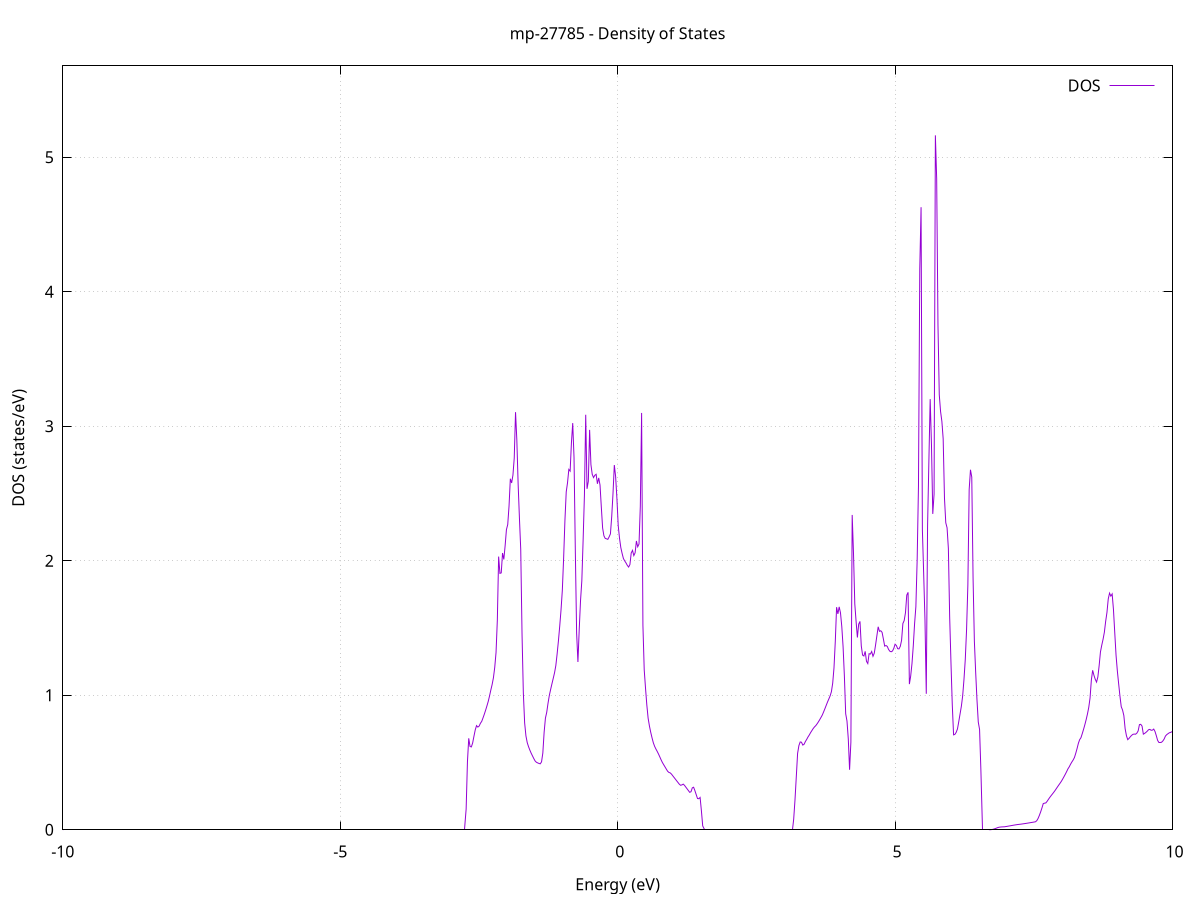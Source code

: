 set title 'mp-27785 - Density of States'
set xlabel 'Energy (eV)'
set ylabel 'DOS (states/eV)'
set grid
set xrange [-10:10]
set yrange [0:5.680]
set xzeroaxis lt -1
set terminal png size 800,600
set output 'mp-27785_dos_gnuplot.png'
plot '-' using 1:2 with lines title 'DOS'
-32.013400 0.000000
-31.990000 0.000000
-31.966600 0.000000
-31.943100 0.000000
-31.919700 0.000000
-31.896300 0.000000
-31.872900 0.000000
-31.849400 0.000000
-31.826000 0.000000
-31.802600 0.000000
-31.779100 0.000000
-31.755700 0.000000
-31.732300 0.000000
-31.708900 0.000000
-31.685400 0.000000
-31.662000 0.000000
-31.638600 0.000000
-31.615200 0.000000
-31.591700 0.000000
-31.568300 0.000000
-31.544900 0.000000
-31.521500 0.000000
-31.498000 0.000000
-31.474600 0.000000
-31.451200 0.000000
-31.427800 0.000000
-31.404300 0.000000
-31.380900 0.000000
-31.357500 0.000000
-31.334000 0.000000
-31.310600 0.000000
-31.287200 0.000000
-31.263800 0.000000
-31.240300 0.000000
-31.216900 0.000000
-31.193500 0.000000
-31.170100 0.000000
-31.146600 0.000000
-31.123200 0.000000
-31.099800 0.000000
-31.076400 0.000000
-31.052900 0.000000
-31.029500 0.000000
-31.006100 0.000000
-30.982700 0.000000
-30.959200 0.000000
-30.935800 0.000000
-30.912400 0.000000
-30.888900 0.000000
-30.865500 0.000000
-30.842100 0.000000
-30.818700 0.000000
-30.795200 0.000000
-30.771800 0.000000
-30.748400 0.000000
-30.725000 0.000000
-30.701500 0.000000
-30.678100 0.000000
-30.654700 0.000000
-30.631300 0.000000
-30.607800 0.000000
-30.584400 0.000000
-30.561000 0.000000
-30.537600 0.000000
-30.514100 0.000000
-30.490700 0.000000
-30.467300 0.000000
-30.443800 0.000000
-30.420400 0.000000
-30.397000 0.000000
-30.373600 0.000000
-30.350100 0.000000
-30.326700 0.000000
-30.303300 0.000000
-30.279900 0.000000
-30.256400 0.000000
-30.233000 0.000000
-30.209600 0.000000
-30.186200 0.000000
-30.162700 0.000000
-30.139300 0.000000
-30.115900 0.000000
-30.092500 0.000000
-30.069000 0.000000
-30.045600 0.000000
-30.022200 0.000000
-29.998700 0.000000
-29.975300 0.000000
-29.951900 0.000000
-29.928500 0.000000
-29.905000 0.000000
-29.881600 19.773700
-29.858200 14.220800
-29.834800 13.790600
-29.811300 32.912100
-29.787900 16.482800
-29.764500 0.000000
-29.741100 0.000000
-29.717600 0.000000
-29.694200 0.000000
-29.670800 18.026500
-29.647400 0.000000
-29.623900 0.000000
-29.600500 0.000000
-29.577100 0.000000
-29.553600 0.000000
-29.530200 0.000000
-29.506800 0.000000
-29.483400 0.000000
-29.459900 0.000000
-29.436500 0.000000
-29.413100 0.000000
-29.389700 0.000000
-29.366200 0.000000
-29.342800 0.000000
-29.319400 0.000000
-29.296000 0.000000
-29.272500 0.000000
-29.249100 0.000000
-29.225700 0.000000
-29.202300 0.000000
-29.178800 0.000000
-29.155400 0.000000
-29.132000 0.000000
-29.108500 0.000000
-29.085100 0.000000
-29.061700 0.000000
-29.038300 0.000000
-29.014800 0.000000
-28.991400 0.000000
-28.968000 0.000000
-28.944600 0.000000
-28.921100 0.000000
-28.897700 0.000000
-28.874300 0.000000
-28.850900 0.000000
-28.827400 0.000000
-28.804000 0.000000
-28.780600 0.000000
-28.757200 0.000000
-28.733700 0.000000
-28.710300 0.000000
-28.686900 0.000000
-28.663400 0.000000
-28.640000 0.000000
-28.616600 0.000000
-28.593200 0.000000
-28.569700 0.000000
-28.546300 0.000000
-28.522900 0.000000
-28.499500 0.000000
-28.476000 0.000000
-28.452600 0.000000
-28.429200 0.000000
-28.405800 0.000000
-28.382300 0.000000
-28.358900 0.000000
-28.335500 0.000000
-28.312100 0.000000
-28.288600 0.000000
-28.265200 0.000000
-28.241800 0.000000
-28.218300 0.000000
-28.194900 0.000000
-28.171500 0.000000
-28.148100 0.000000
-28.124600 0.000000
-28.101200 0.000000
-28.077800 0.000000
-28.054400 0.000000
-28.030900 0.000000
-28.007500 0.000000
-27.984100 0.000000
-27.960700 0.000000
-27.937200 0.000000
-27.913800 0.000000
-27.890400 0.000000
-27.867000 0.000000
-27.843500 0.000000
-27.820100 0.000000
-27.796700 0.000000
-27.773200 0.000000
-27.749800 0.000000
-27.726400 0.000000
-27.703000 0.000000
-27.679500 0.000000
-27.656100 0.000000
-27.632700 0.000000
-27.609300 0.000000
-27.585800 0.000000
-27.562400 0.000000
-27.539000 0.000000
-27.515600 0.000000
-27.492100 0.000000
-27.468700 0.000000
-27.445300 0.000000
-27.421900 0.000000
-27.398400 0.000000
-27.375000 0.000000
-27.351600 0.000000
-27.328100 0.000000
-27.304700 0.000000
-27.281300 0.000000
-27.257900 0.000000
-27.234400 0.000000
-27.211000 0.000000
-27.187600 0.000000
-27.164200 0.000000
-27.140700 0.000000
-27.117300 0.000000
-27.093900 0.000000
-27.070500 0.000000
-27.047000 0.000000
-27.023600 0.000000
-27.000200 0.000000
-26.976800 0.000000
-26.953300 0.000000
-26.929900 0.000000
-26.906500 0.000000
-26.883000 0.000000
-26.859600 0.000000
-26.836200 0.000000
-26.812800 0.000000
-26.789300 0.000000
-26.765900 0.000000
-26.742500 0.000000
-26.719100 0.000000
-26.695600 0.000000
-26.672200 0.000000
-26.648800 0.000000
-26.625400 0.000000
-26.601900 0.000000
-26.578500 0.000000
-26.555100 0.000000
-26.531700 0.000000
-26.508200 0.000000
-26.484800 0.000000
-26.461400 0.000000
-26.437900 0.000000
-26.414500 0.000000
-26.391100 0.000000
-26.367700 0.000000
-26.344200 0.000000
-26.320800 0.000000
-26.297400 0.000000
-26.274000 0.000000
-26.250500 0.000000
-26.227100 0.000000
-26.203700 0.000000
-26.180300 0.000000
-26.156800 0.000000
-26.133400 0.000000
-26.110000 0.000000
-26.086600 0.000000
-26.063100 0.000000
-26.039700 0.000000
-26.016300 0.000000
-25.992800 0.000000
-25.969400 0.000000
-25.946000 0.000000
-25.922600 0.000000
-25.899100 0.000000
-25.875700 0.000000
-25.852300 0.000000
-25.828900 0.000000
-25.805400 0.000000
-25.782000 0.000000
-25.758600 0.000000
-25.735200 0.000000
-25.711700 0.000000
-25.688300 0.000000
-25.664900 0.000000
-25.641500 0.000000
-25.618000 0.000000
-25.594600 0.000000
-25.571200 0.000000
-25.547700 0.000000
-25.524300 0.000000
-25.500900 0.000000
-25.477500 0.000000
-25.454000 0.000000
-25.430600 0.000000
-25.407200 0.000000
-25.383800 0.000000
-25.360300 0.000000
-25.336900 0.000000
-25.313500 0.000000
-25.290100 0.000000
-25.266600 0.000000
-25.243200 0.000000
-25.219800 0.000000
-25.196400 0.000000
-25.172900 0.000000
-25.149500 0.000000
-25.126100 0.000000
-25.102600 0.000000
-25.079200 0.000000
-25.055800 0.000000
-25.032400 0.000000
-25.008900 0.000000
-24.985500 0.000000
-24.962100 0.000000
-24.938700 0.000000
-24.915200 0.000000
-24.891800 0.000000
-24.868400 0.000000
-24.845000 0.000000
-24.821500 0.000000
-24.798100 0.000000
-24.774700 0.000000
-24.751300 0.000000
-24.727800 0.000000
-24.704400 0.000000
-24.681000 0.000000
-24.657500 0.000000
-24.634100 0.000000
-24.610700 0.000000
-24.587300 0.000000
-24.563800 0.000000
-24.540400 0.000000
-24.517000 0.000000
-24.493600 0.000000
-24.470100 0.000000
-24.446700 0.000000
-24.423300 0.000000
-24.399900 0.000000
-24.376400 0.000000
-24.353000 0.000000
-24.329600 0.000000
-24.306200 0.000000
-24.282700 0.000000
-24.259300 0.000000
-24.235900 0.000000
-24.212400 0.000000
-24.189000 0.000000
-24.165600 0.000000
-24.142200 0.000000
-24.118700 0.000000
-24.095300 0.000000
-24.071900 0.000000
-24.048500 0.000000
-24.025000 0.000000
-24.001600 0.000000
-23.978200 0.000000
-23.954800 0.000000
-23.931300 0.000000
-23.907900 0.000000
-23.884500 0.000000
-23.861100 0.000000
-23.837600 0.000000
-23.814200 0.000000
-23.790800 0.000000
-23.767300 0.000000
-23.743900 0.000000
-23.720500 0.000000
-23.697100 0.000000
-23.673600 0.000000
-23.650200 0.000000
-23.626800 0.000000
-23.603400 0.000000
-23.579900 0.000000
-23.556500 0.000000
-23.533100 0.000000
-23.509700 0.000000
-23.486200 0.000000
-23.462800 0.000000
-23.439400 0.000000
-23.416000 0.000000
-23.392500 0.000000
-23.369100 0.000000
-23.345700 0.000000
-23.322200 0.000000
-23.298800 0.000000
-23.275400 0.000000
-23.252000 0.000000
-23.228500 0.000000
-23.205100 0.000000
-23.181700 0.000000
-23.158300 0.000000
-23.134800 0.000000
-23.111400 0.000000
-23.088000 0.000000
-23.064600 0.000000
-23.041100 0.000000
-23.017700 0.000000
-22.994300 0.000000
-22.970900 0.000000
-22.947400 0.000000
-22.924000 0.000000
-22.900600 0.000000
-22.877100 0.000000
-22.853700 0.000000
-22.830300 0.000000
-22.806900 0.000000
-22.783400 0.000000
-22.760000 0.000000
-22.736600 0.000000
-22.713200 0.000000
-22.689700 0.000000
-22.666300 0.000000
-22.642900 0.000000
-22.619500 0.000000
-22.596000 0.000000
-22.572600 0.000000
-22.549200 0.000000
-22.525800 0.000000
-22.502300 0.000000
-22.478900 0.000000
-22.455500 0.000000
-22.432000 0.000000
-22.408600 0.000000
-22.385200 0.000000
-22.361800 0.000000
-22.338300 0.000000
-22.314900 0.000000
-22.291500 0.000000
-22.268100 0.000000
-22.244600 0.000000
-22.221200 0.000000
-22.197800 0.000000
-22.174400 0.000000
-22.150900 0.000000
-22.127500 0.000000
-22.104100 0.000000
-22.080700 0.000000
-22.057200 0.000000
-22.033800 0.000000
-22.010400 0.000000
-21.986900 0.000000
-21.963500 0.000000
-21.940100 0.000000
-21.916700 0.000000
-21.893200 0.000000
-21.869800 0.000000
-21.846400 0.000000
-21.823000 0.000000
-21.799500 0.000000
-21.776100 0.000000
-21.752700 0.000000
-21.729300 0.000000
-21.705800 0.000000
-21.682400 0.000000
-21.659000 0.000000
-21.635600 0.000000
-21.612100 0.000000
-21.588700 0.000000
-21.565300 0.000000
-21.541800 0.000000
-21.518400 0.000000
-21.495000 0.000000
-21.471600 0.000000
-21.448100 0.000000
-21.424700 0.000000
-21.401300 0.000000
-21.377900 0.000000
-21.354400 0.000000
-21.331000 0.000000
-21.307600 0.000000
-21.284200 0.000000
-21.260700 0.000000
-21.237300 0.000000
-21.213900 0.000000
-21.190500 0.000000
-21.167000 0.000000
-21.143600 0.000000
-21.120200 0.000000
-21.096700 0.000000
-21.073300 0.000000
-21.049900 0.000000
-21.026500 0.000000
-21.003000 0.000000
-20.979600 0.000000
-20.956200 0.000000
-20.932800 0.000000
-20.909300 0.000000
-20.885900 0.000000
-20.862500 0.000000
-20.839100 0.000000
-20.815600 0.000000
-20.792200 0.000000
-20.768800 0.000000
-20.745400 0.000000
-20.721900 0.000000
-20.698500 0.000000
-20.675100 0.000000
-20.651600 0.000000
-20.628200 0.000000
-20.604800 0.000000
-20.581400 0.000000
-20.557900 0.000000
-20.534500 0.000000
-20.511100 0.000000
-20.487700 0.000000
-20.464200 0.000000
-20.440800 0.000000
-20.417400 0.000000
-20.394000 0.000000
-20.370500 0.000000
-20.347100 0.000000
-20.323700 0.000000
-20.300300 0.000000
-20.276800 0.000000
-20.253400 0.000000
-20.230000 0.000000
-20.206500 0.000000
-20.183100 0.000000
-20.159700 0.000000
-20.136300 0.000000
-20.112800 0.000000
-20.089400 0.000000
-20.066000 0.000000
-20.042600 0.000000
-20.019100 0.000000
-19.995700 0.000000
-19.972300 0.000000
-19.948900 0.000000
-19.925400 0.000000
-19.902000 0.000000
-19.878600 0.000000
-19.855200 0.000000
-19.831700 0.000000
-19.808300 0.000000
-19.784900 0.000000
-19.761400 0.000000
-19.738000 0.000000
-19.714600 0.000000
-19.691200 0.000000
-19.667700 0.000000
-19.644300 0.000000
-19.620900 0.000000
-19.597500 0.000000
-19.574000 0.000000
-19.550600 0.000000
-19.527200 0.000000
-19.503800 0.000000
-19.480300 0.000000
-19.456900 0.000000
-19.433500 0.000000
-19.410100 0.000000
-19.386600 0.000000
-19.363200 0.000000
-19.339800 0.000000
-19.316300 0.000000
-19.292900 0.000000
-19.269500 0.000000
-19.246100 0.000000
-19.222600 0.000000
-19.199200 0.000000
-19.175800 0.000000
-19.152400 0.000000
-19.128900 0.000000
-19.105500 0.000000
-19.082100 0.000000
-19.058700 0.000000
-19.035200 0.000000
-19.011800 0.000000
-18.988400 0.000000
-18.965000 0.000000
-18.941500 0.000000
-18.918100 0.000000
-18.894700 0.000000
-18.871200 0.000000
-18.847800 0.000000
-18.824400 0.000000
-18.801000 0.000000
-18.777500 0.000000
-18.754100 0.000000
-18.730700 0.000000
-18.707300 0.000000
-18.683800 0.000000
-18.660400 0.000000
-18.637000 0.000000
-18.613600 0.000000
-18.590100 0.000000
-18.566700 0.000000
-18.543300 0.000000
-18.519900 0.000000
-18.496400 0.000000
-18.473000 0.000000
-18.449600 0.000000
-18.426100 0.000000
-18.402700 0.000000
-18.379300 0.000000
-18.355900 0.000000
-18.332400 0.000000
-18.309000 0.000000
-18.285600 0.000000
-18.262200 0.000000
-18.238700 0.000000
-18.215300 0.000000
-18.191900 0.000000
-18.168500 0.000000
-18.145000 0.000000
-18.121600 0.000000
-18.098200 0.000000
-18.074800 0.000000
-18.051300 0.000000
-18.027900 0.000000
-18.004500 0.000000
-17.981000 0.000000
-17.957600 0.000000
-17.934200 0.000000
-17.910800 0.000000
-17.887300 0.000000
-17.863900 0.000000
-17.840500 0.000000
-17.817100 0.000000
-17.793600 0.000000
-17.770200 0.000000
-17.746800 0.000000
-17.723400 0.000000
-17.699900 0.000000
-17.676500 0.000000
-17.653100 0.000000
-17.629700 0.000000
-17.606200 0.000000
-17.582800 0.000000
-17.559400 0.000000
-17.535900 0.000000
-17.512500 0.000000
-17.489100 0.000000
-17.465700 0.000000
-17.442200 0.000000
-17.418800 0.000000
-17.395400 0.000000
-17.372000 0.000000
-17.348500 0.000000
-17.325100 0.000000
-17.301700 0.000000
-17.278300 0.000000
-17.254800 0.000000
-17.231400 0.000000
-17.208000 0.000000
-17.184600 0.000000
-17.161100 0.000000
-17.137700 0.000000
-17.114300 0.000000
-17.090800 0.000000
-17.067400 0.000000
-17.044000 0.000000
-17.020600 0.000000
-16.997100 0.000000
-16.973700 0.000000
-16.950300 0.000000
-16.926900 0.000000
-16.903400 0.000000
-16.880000 0.000000
-16.856600 0.000000
-16.833200 0.000000
-16.809700 0.000000
-16.786300 0.000000
-16.762900 0.000000
-16.739500 0.000000
-16.716000 0.000000
-16.692600 0.000000
-16.669200 0.000000
-16.645700 0.000000
-16.622300 0.000000
-16.598900 0.000000
-16.575500 0.000000
-16.552000 0.000000
-16.528600 0.000000
-16.505200 0.000000
-16.481800 0.000000
-16.458300 0.000000
-16.434900 0.000000
-16.411500 0.000000
-16.388100 0.000000
-16.364600 0.000000
-16.341200 0.000000
-16.317800 0.000000
-16.294400 0.000000
-16.270900 0.000000
-16.247500 0.000000
-16.224100 0.000000
-16.200600 0.000000
-16.177200 0.000000
-16.153800 0.000000
-16.130400 0.000000
-16.106900 0.000000
-16.083500 0.000000
-16.060100 0.000000
-16.036700 0.000000
-16.013200 0.000000
-15.989800 0.000000
-15.966400 0.000000
-15.943000 0.000000
-15.919500 0.000000
-15.896100 0.000000
-15.872700 0.000000
-15.849300 0.000000
-15.825800 0.000000
-15.802400 0.000000
-15.779000 0.000000
-15.755500 0.000000
-15.732100 0.000000
-15.708700 0.000000
-15.685300 0.000000
-15.661800 0.000000
-15.638400 0.000000
-15.615000 0.000000
-15.591600 0.000000
-15.568100 0.000000
-15.544700 0.000000
-15.521300 0.000000
-15.497900 0.000000
-15.474400 0.000000
-15.451000 0.000000
-15.427600 0.000000
-15.404200 0.000000
-15.380700 0.000000
-15.357300 0.000000
-15.333900 0.000000
-15.310400 0.000000
-15.287000 0.000000
-15.263600 0.000000
-15.240200 0.000000
-15.216700 0.000000
-15.193300 0.000000
-15.169900 0.000000
-15.146500 0.000000
-15.123000 0.000000
-15.099600 0.000000
-15.076200 0.000000
-15.052800 0.000000
-15.029300 0.000000
-15.005900 0.000000
-14.982500 0.000000
-14.959100 0.000000
-14.935600 0.000000
-14.912200 0.000000
-14.888800 0.000000
-14.865300 0.000000
-14.841900 0.000000
-14.818500 0.000000
-14.795100 0.000000
-14.771600 0.000000
-14.748200 0.000000
-14.724800 0.000000
-14.701400 0.000000
-14.677900 0.000000
-14.654500 0.000000
-14.631100 0.000000
-14.607700 0.000000
-14.584200 0.000000
-14.560800 0.000000
-14.537400 0.000000
-14.514000 0.000000
-14.490500 0.000000
-14.467100 0.000000
-14.443700 0.000000
-14.420200 0.000000
-14.396800 0.000000
-14.373400 0.000000
-14.350000 0.000000
-14.326500 0.000000
-14.303100 0.000000
-14.279700 0.000000
-14.256300 0.000000
-14.232800 0.000000
-14.209400 0.000000
-14.186000 0.000000
-14.162600 0.000000
-14.139100 0.000000
-14.115700 0.000000
-14.092300 0.000000
-14.068900 0.000000
-14.045400 0.000000
-14.022000 0.000000
-13.998600 0.000000
-13.975100 0.000000
-13.951700 0.000000
-13.928300 0.000000
-13.904900 0.000000
-13.881400 0.000000
-13.858000 0.000000
-13.834600 0.000000
-13.811200 0.000000
-13.787700 0.000000
-13.764300 0.000000
-13.740900 0.000000
-13.717500 0.000000
-13.694000 0.000000
-13.670600 0.000000
-13.647200 0.000000
-13.623800 0.000000
-13.600300 0.000000
-13.576900 0.000000
-13.553500 0.000000
-13.530000 0.000000
-13.506600 0.000000
-13.483200 0.000000
-13.459800 0.000000
-13.436300 0.000000
-13.412900 0.000000
-13.389500 0.000000
-13.366100 0.000000
-13.342600 0.000000
-13.319200 0.000000
-13.295800 0.000000
-13.272400 0.000000
-13.248900 0.000000
-13.225500 0.000000
-13.202100 0.000000
-13.178700 0.000000
-13.155200 0.000000
-13.131800 0.000000
-13.108400 0.000000
-13.084900 0.000000
-13.061500 0.044300
-13.038100 0.208800
-13.014700 0.318800
-12.991200 0.492100
-12.967800 0.481200
-12.944400 0.502600
-12.921000 0.505900
-12.897500 0.515900
-12.874100 0.525900
-12.850700 0.531800
-12.827300 0.538200
-12.803800 0.552900
-12.780400 0.564100
-12.757000 0.574700
-12.733600 0.582600
-12.710100 0.594700
-12.686700 0.609300
-12.663300 0.624700
-12.639800 0.819300
-12.616400 1.018700
-12.593000 1.203500
-12.569600 1.545800
-12.546100 1.595800
-12.522700 1.626500
-12.499300 1.702800
-12.475900 1.755300
-12.452400 1.825100
-12.429000 1.893400
-12.405600 1.964500
-12.382200 2.056600
-12.358700 2.172500
-12.335300 2.304800
-12.311900 2.450500
-12.288500 2.605500
-12.265000 2.779600
-12.241600 3.094700
-12.218200 3.531900
-12.194700 4.127500
-12.171300 5.248300
-12.147900 5.083200
-12.124500 4.849400
-12.101000 5.403900
-12.077600 6.702500
-12.054200 5.215600
-12.030800 4.638000
-12.007300 0.000000
-11.983900 0.000000
-11.960500 0.000000
-11.937100 0.000000
-11.913600 0.000000
-11.890200 0.000000
-11.866800 0.000000
-11.843400 0.000000
-11.819900 0.000000
-11.796500 0.000000
-11.773100 0.000000
-11.749600 0.000000
-11.726200 0.000000
-11.702800 0.000000
-11.679400 0.000000
-11.655900 0.000000
-11.632500 0.000000
-11.609100 0.000000
-11.585700 0.000000
-11.562200 0.000000
-11.538800 0.000000
-11.515400 0.000000
-11.492000 0.000000
-11.468500 0.000000
-11.445100 0.000000
-11.421700 0.000000
-11.398300 0.000000
-11.374800 0.000000
-11.351400 0.000000
-11.328000 0.000000
-11.304500 0.000000
-11.281100 0.000000
-11.257700 0.000000
-11.234300 0.000000
-11.210800 0.000000
-11.187400 0.000000
-11.164000 0.000000
-11.140600 0.000000
-11.117100 0.000000
-11.093700 0.000000
-11.070300 0.000000
-11.046900 0.000000
-11.023400 0.000000
-11.000000 0.000000
-10.976600 0.000000
-10.953200 0.000000
-10.929700 0.000000
-10.906300 0.000000
-10.882900 0.000000
-10.859400 0.000000
-10.836000 0.000000
-10.812600 0.000000
-10.789200 0.000000
-10.765700 0.000000
-10.742300 0.000000
-10.718900 0.000000
-10.695500 0.000000
-10.672000 0.000000
-10.648600 0.000000
-10.625200 0.000000
-10.601800 0.000000
-10.578300 0.000000
-10.554900 0.000000
-10.531500 0.000000
-10.508100 0.000000
-10.484600 0.000000
-10.461200 0.000000
-10.437800 0.000000
-10.414300 0.000000
-10.390900 0.000000
-10.367500 0.000000
-10.344100 0.000000
-10.320600 0.000000
-10.297200 0.000000
-10.273800 0.000000
-10.250400 0.000000
-10.226900 0.000000
-10.203500 0.000000
-10.180100 0.000000
-10.156700 0.000000
-10.133200 0.000000
-10.109800 0.000000
-10.086400 0.000000
-10.063000 0.000000
-10.039500 0.000000
-10.016100 0.000000
-9.992700 0.000000
-9.969200 0.000000
-9.945800 0.000000
-9.922400 0.000000
-9.899000 0.000000
-9.875500 0.000000
-9.852100 0.000000
-9.828700 0.000000
-9.805300 0.000000
-9.781800 0.000000
-9.758400 0.000000
-9.735000 0.000000
-9.711600 0.000000
-9.688100 0.000000
-9.664700 0.000000
-9.641300 0.000000
-9.617900 0.000000
-9.594400 0.000000
-9.571000 0.000000
-9.547600 0.000000
-9.524100 0.000000
-9.500700 0.000000
-9.477300 0.000000
-9.453900 0.000000
-9.430400 0.000000
-9.407000 0.000000
-9.383600 0.000000
-9.360200 0.000000
-9.336700 0.000000
-9.313300 0.000000
-9.289900 0.000000
-9.266500 0.000000
-9.243000 0.000000
-9.219600 0.000000
-9.196200 0.000000
-9.172800 0.000000
-9.149300 0.000000
-9.125900 0.000000
-9.102500 0.000000
-9.079000 0.000000
-9.055600 0.000000
-9.032200 0.000000
-9.008800 0.000000
-8.985300 0.000000
-8.961900 0.000000
-8.938500 0.000000
-8.915100 0.000000
-8.891600 0.000000
-8.868200 0.000000
-8.844800 0.000000
-8.821400 0.000000
-8.797900 0.000000
-8.774500 0.000000
-8.751100 0.000000
-8.727700 0.000000
-8.704200 0.000000
-8.680800 0.000000
-8.657400 0.000000
-8.633900 0.000000
-8.610500 0.000000
-8.587100 0.000000
-8.563700 0.000000
-8.540200 0.000000
-8.516800 0.000000
-8.493400 0.000000
-8.470000 0.000000
-8.446500 0.000000
-8.423100 0.000000
-8.399700 0.000000
-8.376300 0.000000
-8.352800 0.000000
-8.329400 0.000000
-8.306000 0.000000
-8.282600 0.000000
-8.259100 0.000000
-8.235700 0.000000
-8.212300 0.000000
-8.188800 0.000000
-8.165400 0.000000
-8.142000 0.000000
-8.118600 0.000000
-8.095100 0.000000
-8.071700 0.000000
-8.048300 0.000000
-8.024900 0.000000
-8.001400 0.000000
-7.978000 0.000000
-7.954600 0.000000
-7.931200 0.000000
-7.907700 0.000000
-7.884300 0.000000
-7.860900 0.000000
-7.837500 0.000000
-7.814000 0.000000
-7.790600 0.000000
-7.767200 0.000000
-7.743700 0.000000
-7.720300 0.000000
-7.696900 0.000000
-7.673500 0.000000
-7.650000 0.000000
-7.626600 0.000000
-7.603200 0.000000
-7.579800 0.000000
-7.556300 0.000000
-7.532900 0.000000
-7.509500 0.000000
-7.486100 0.000000
-7.462600 0.000000
-7.439200 0.000000
-7.415800 0.000000
-7.392400 0.000000
-7.368900 0.000000
-7.345500 0.000000
-7.322100 0.000000
-7.298600 0.000000
-7.275200 0.000000
-7.251800 0.000000
-7.228400 0.000000
-7.204900 0.000000
-7.181500 0.000000
-7.158100 0.000000
-7.134700 0.000000
-7.111200 0.000000
-7.087800 0.000000
-7.064400 0.000000
-7.041000 0.000000
-7.017500 0.000000
-6.994100 0.000000
-6.970700 0.000000
-6.947300 0.000000
-6.923800 0.000000
-6.900400 0.000000
-6.877000 0.000000
-6.853500 0.000000
-6.830100 0.000000
-6.806700 0.000000
-6.783300 0.000000
-6.759800 0.000000
-6.736400 0.000000
-6.713000 0.000000
-6.689600 0.000000
-6.666100 0.000000
-6.642700 0.000000
-6.619300 0.000000
-6.595900 0.000000
-6.572400 0.000000
-6.549000 0.000000
-6.525600 0.000000
-6.502200 0.000000
-6.478700 0.000000
-6.455300 0.000000
-6.431900 0.000000
-6.408400 0.000000
-6.385000 0.000000
-6.361600 0.000000
-6.338200 0.000000
-6.314700 0.000000
-6.291300 0.000000
-6.267900 0.000000
-6.244500 0.000000
-6.221000 0.000000
-6.197600 0.000000
-6.174200 0.000000
-6.150800 0.000000
-6.127300 0.000000
-6.103900 0.000000
-6.080500 0.000000
-6.057100 0.000000
-6.033600 0.000000
-6.010200 0.000000
-5.986800 0.000000
-5.963300 0.000000
-5.939900 0.000000
-5.916500 0.000000
-5.893100 0.000000
-5.869600 0.000000
-5.846200 0.000000
-5.822800 0.000000
-5.799400 0.000000
-5.775900 0.000000
-5.752500 0.000000
-5.729100 0.000000
-5.705700 0.000000
-5.682200 0.000000
-5.658800 0.000000
-5.635400 0.000000
-5.612000 0.000000
-5.588500 0.000000
-5.565100 0.000000
-5.541700 0.000000
-5.518200 0.000000
-5.494800 0.000000
-5.471400 0.000000
-5.448000 0.000000
-5.424500 0.000000
-5.401100 0.000000
-5.377700 0.000000
-5.354300 0.000000
-5.330800 0.000000
-5.307400 0.000000
-5.284000 0.000000
-5.260600 0.000000
-5.237100 0.000000
-5.213700 0.000000
-5.190300 0.000000
-5.166900 0.000000
-5.143400 0.000000
-5.120000 0.000000
-5.096600 0.000000
-5.073100 0.000000
-5.049700 0.000000
-5.026300 0.000000
-5.002900 0.000000
-4.979400 0.000000
-4.956000 0.000000
-4.932600 0.000000
-4.909200 0.000000
-4.885700 0.000000
-4.862300 0.000000
-4.838900 0.000000
-4.815500 0.000000
-4.792000 0.000000
-4.768600 0.000000
-4.745200 0.000000
-4.721800 0.000000
-4.698300 0.000000
-4.674900 0.000000
-4.651500 0.000000
-4.628000 0.000000
-4.604600 0.000000
-4.581200 0.000000
-4.557800 0.000000
-4.534300 0.000000
-4.510900 0.000000
-4.487500 0.000000
-4.464100 0.000000
-4.440600 0.000000
-4.417200 0.000000
-4.393800 0.000000
-4.370400 0.000000
-4.346900 0.000000
-4.323500 0.000000
-4.300100 0.000000
-4.276700 0.000000
-4.253200 0.000000
-4.229800 0.000000
-4.206400 0.000000
-4.182900 0.000000
-4.159500 0.000000
-4.136100 0.000000
-4.112700 0.000000
-4.089200 0.000000
-4.065800 0.000000
-4.042400 0.000000
-4.019000 0.000000
-3.995500 0.000000
-3.972100 0.000000
-3.948700 0.000000
-3.925300 0.000000
-3.901800 0.000000
-3.878400 0.000000
-3.855000 0.000000
-3.831600 0.000000
-3.808100 0.000000
-3.784700 0.000000
-3.761300 0.000000
-3.737800 0.000000
-3.714400 0.000000
-3.691000 0.000000
-3.667600 0.000000
-3.644100 0.000000
-3.620700 0.000000
-3.597300 0.000000
-3.573900 0.000000
-3.550400 0.000000
-3.527000 0.000000
-3.503600 0.000000
-3.480200 0.000000
-3.456700 0.000000
-3.433300 0.000000
-3.409900 0.000000
-3.386500 0.000000
-3.363000 0.000000
-3.339600 0.000000
-3.316200 0.000000
-3.292700 0.000000
-3.269300 0.000000
-3.245900 0.000000
-3.222500 0.000000
-3.199000 0.000000
-3.175600 0.000000
-3.152200 0.000000
-3.128800 0.000000
-3.105300 0.000000
-3.081900 0.000000
-3.058500 0.000000
-3.035100 0.000000
-3.011600 0.000000
-2.988200 0.000000
-2.964800 0.000000
-2.941400 0.000000
-2.917900 0.000000
-2.894500 0.000000
-2.871100 0.000000
-2.847600 0.000000
-2.824200 0.000000
-2.800800 0.000000
-2.777400 0.000000
-2.753900 0.000000
-2.730500 0.154000
-2.707100 0.505700
-2.683700 0.680000
-2.660200 0.619300
-2.636800 0.616000
-2.613400 0.645000
-2.590000 0.695000
-2.566500 0.742600
-2.543100 0.774600
-2.519700 0.763500
-2.496300 0.770900
-2.472800 0.792100
-2.449400 0.806200
-2.426000 0.832400
-2.402500 0.859900
-2.379100 0.889700
-2.355700 0.921100
-2.332300 0.954500
-2.308800 0.995300
-2.285400 1.039400
-2.262000 1.080400
-2.238600 1.130900
-2.215100 1.207500
-2.191700 1.318100
-2.168300 1.559200
-2.144900 2.031300
-2.121400 1.906300
-2.098000 1.910100
-2.074600 2.057700
-2.051200 2.010200
-2.027700 2.113000
-2.004300 2.232000
-1.980900 2.269600
-1.957400 2.407200
-1.934000 2.610200
-1.910600 2.578700
-1.887200 2.636500
-1.863700 2.763300
-1.840300 3.105100
-1.816900 2.899100
-1.793500 2.571700
-1.770000 2.316900
-1.746600 2.085500
-1.723200 1.454700
-1.699800 1.019800
-1.676300 0.794800
-1.652900 0.698100
-1.629500 0.648000
-1.606100 0.617800
-1.582600 0.592800
-1.559200 0.570100
-1.535800 0.550200
-1.512300 0.530500
-1.488900 0.512400
-1.465500 0.502400
-1.442100 0.497400
-1.418600 0.493300
-1.395200 0.490300
-1.371800 0.504900
-1.348400 0.570300
-1.324900 0.725300
-1.301500 0.830300
-1.278100 0.873600
-1.254700 0.941000
-1.231200 0.999000
-1.207800 1.043100
-1.184400 1.085000
-1.161000 1.125700
-1.137500 1.167100
-1.114100 1.220800
-1.090700 1.307800
-1.067200 1.405200
-1.043800 1.514500
-1.020400 1.634700
-0.997000 1.780200
-0.973500 2.020200
-0.950100 2.299900
-0.926700 2.512600
-0.903300 2.580300
-0.879800 2.679400
-0.856400 2.666900
-0.833000 2.876200
-0.809600 3.024100
-0.786100 2.767700
-0.762700 2.073400
-0.739300 1.462900
-0.715900 1.247700
-0.692400 1.489900
-0.669000 1.703900
-0.645600 1.850700
-0.622100 2.154600
-0.598700 2.488200
-0.575300 3.085800
-0.551900 2.535100
-0.528400 2.590800
-0.505000 2.973400
-0.481600 2.715600
-0.458200 2.643100
-0.434700 2.618600
-0.411300 2.636000
-0.387900 2.643200
-0.364500 2.572700
-0.341000 2.616400
-0.317600 2.563000
-0.294200 2.399100
-0.270800 2.243700
-0.247300 2.185600
-0.223900 2.166500
-0.200500 2.163300
-0.177000 2.159500
-0.153600 2.177900
-0.130200 2.199900
-0.106800 2.329300
-0.083300 2.503200
-0.059900 2.712100
-0.036500 2.627100
-0.013100 2.462900
0.010400 2.261200
0.033800 2.167700
0.057200 2.098100
0.080600 2.054700
0.104100 2.016700
0.127500 1.998900
0.150900 1.984000
0.174300 1.965900
0.197800 1.953500
0.221200 1.972000
0.244600 2.058400
0.268100 2.077600
0.291500 2.038700
0.314900 2.059500
0.338300 2.147500
0.361800 2.104300
0.385200 2.124900
0.408600 2.405500
0.432000 3.099400
0.455500 1.521300
0.478900 1.189400
0.502300 1.052800
0.525700 0.928800
0.549200 0.830300
0.572600 0.772100
0.596000 0.725300
0.619400 0.684100
0.642900 0.647200
0.666300 0.620600
0.689700 0.600500
0.713200 0.582500
0.736600 0.563100
0.760000 0.541900
0.783400 0.520000
0.806900 0.499900
0.830300 0.483600
0.853700 0.467400
0.877100 0.451200
0.900600 0.435300
0.924000 0.426300
0.947400 0.423100
0.970800 0.413600
0.994300 0.401000
1.017700 0.388600
1.041100 0.376200
1.064500 0.363700
1.088000 0.351300
1.111400 0.338900
1.134800 0.330800
1.158300 0.333700
1.181700 0.339500
1.205100 0.330200
1.228500 0.317200
1.252000 0.304300
1.275400 0.291400
1.298800 0.278400
1.322200 0.283000
1.345700 0.311800
1.369100 0.316300
1.392500 0.290600
1.415900 0.261400
1.439400 0.232200
1.462800 0.231000
1.486200 0.240300
1.509600 0.140800
1.533100 0.028700
1.556500 0.000000
1.579900 0.000000
1.603400 0.000000
1.626800 0.000000
1.650200 0.000000
1.673600 0.000000
1.697100 0.000000
1.720500 0.000000
1.743900 0.000000
1.767300 0.000000
1.790800 0.000000
1.814200 0.000000
1.837600 0.000000
1.861000 0.000000
1.884500 0.000000
1.907900 0.000000
1.931300 0.000000
1.954700 0.000000
1.978200 0.000000
2.001600 0.000000
2.025000 0.000000
2.048500 0.000000
2.071900 0.000000
2.095300 0.000000
2.118700 0.000000
2.142200 0.000000
2.165600 0.000000
2.189000 0.000000
2.212400 0.000000
2.235900 0.000000
2.259300 0.000000
2.282700 0.000000
2.306100 0.000000
2.329600 0.000000
2.353000 0.000000
2.376400 0.000000
2.399800 0.000000
2.423300 0.000000
2.446700 0.000000
2.470100 0.000000
2.493600 0.000000
2.517000 0.000000
2.540400 0.000000
2.563800 0.000000
2.587300 0.000000
2.610700 0.000000
2.634100 0.000000
2.657500 0.000000
2.681000 0.000000
2.704400 0.000000
2.727800 0.000000
2.751200 0.000000
2.774700 0.000000
2.798100 0.000000
2.821500 0.000000
2.844900 0.000000
2.868400 0.000000
2.891800 0.000000
2.915200 0.000000
2.938700 0.000000
2.962100 0.000000
2.985500 0.000000
3.008900 0.000000
3.032400 0.000000
3.055800 0.000000
3.079200 0.000000
3.102600 0.000000
3.126100 0.000000
3.149500 0.000000
3.172900 0.079200
3.196300 0.221800
3.219800 0.394900
3.243200 0.567600
3.266600 0.625800
3.290000 0.653100
3.313500 0.650900
3.336900 0.629700
3.360300 0.635700
3.383800 0.656300
3.407200 0.672000
3.430600 0.690000
3.454000 0.704800
3.477500 0.722400
3.500900 0.737500
3.524300 0.752700
3.547700 0.764800
3.571200 0.774500
3.594600 0.787700
3.618000 0.802300
3.641400 0.818500
3.664900 0.835500
3.688300 0.853000
3.711700 0.876000
3.735100 0.899900
3.758600 0.924800
3.782000 0.949400
3.805400 0.971900
3.828900 0.994900
3.852300 1.026300
3.875700 1.089200
3.899100 1.203300
3.922600 1.399700
3.946000 1.655200
3.969400 1.605100
3.992800 1.657500
4.016300 1.612900
4.039700 1.510900
4.063100 1.360600
4.086500 1.141900
4.110000 0.862600
4.133400 0.808200
4.156800 0.675900
4.180200 0.445900
4.203700 0.652100
4.227100 2.340900
4.250500 2.058200
4.274000 1.679700
4.297400 1.549300
4.320800 1.429800
4.344200 1.529300
4.367700 1.549400
4.391100 1.366900
4.414500 1.298900
4.437900 1.292200
4.461400 1.326600
4.484800 1.252500
4.508200 1.235900
4.531600 1.309200
4.555100 1.306600
4.578500 1.325500
4.601900 1.289900
4.625300 1.313400
4.648800 1.374500
4.672200 1.442500
4.695600 1.509300
4.719100 1.475700
4.742500 1.479900
4.765900 1.468000
4.789300 1.418700
4.812800 1.365600
4.836200 1.370300
4.859600 1.363100
4.883000 1.340900
4.906500 1.327300
4.929900 1.323400
4.953300 1.329300
4.976700 1.348300
5.000200 1.379700
5.023600 1.369900
5.047000 1.346700
5.070400 1.344700
5.093900 1.363900
5.117300 1.408600
5.140700 1.533700
5.164200 1.555600
5.187600 1.614500
5.211000 1.745100
5.234400 1.765400
5.257900 1.083100
5.281300 1.142700
5.304700 1.235400
5.328100 1.366500
5.351600 1.531000
5.375000 1.659300
5.398400 2.011500
5.421800 2.555000
5.445300 4.171200
5.468700 4.629300
5.492100 2.231900
5.515500 1.903700
5.539000 1.559700
5.562400 1.011000
5.585800 2.258600
5.609300 2.740900
5.632700 3.202200
5.656100 2.861400
5.679500 2.348700
5.703000 2.495800
5.726400 5.163600
5.749800 4.841900
5.773200 3.756100
5.796700 3.233700
5.820100 3.109800
5.843500 3.036700
5.866900 2.906900
5.890400 2.465400
5.913800 2.282900
5.937200 2.245400
5.960600 2.091800
5.984100 1.581300
6.007500 1.243100
6.030900 0.930700
6.054400 0.705700
6.077800 0.709300
6.101200 0.724400
6.124600 0.749600
6.148100 0.804200
6.171500 0.861700
6.194900 0.918900
6.218300 0.995900
6.241800 1.117100
6.265200 1.265600
6.288600 1.488300
6.312000 1.820000
6.335500 2.530100
6.358900 2.677000
6.382300 2.622300
6.405700 1.871700
6.429200 1.401700
6.452600 1.171700
6.476000 0.967400
6.499500 0.801100
6.522900 0.746000
6.546300 0.448900
6.569700 0.000000
6.593200 0.000000
6.616600 0.000000
6.640000 0.000000
6.663400 0.000000
6.686900 0.000000
6.710300 0.000200
6.733700 0.001100
6.757100 0.002800
6.780600 0.005300
6.804000 0.008600
6.827400 0.012300
6.850800 0.016400
6.874300 0.019000
6.897700 0.020300
6.921100 0.021200
6.944600 0.021700
6.968000 0.022000
6.991400 0.023600
7.014800 0.025200
7.038300 0.026900
7.061700 0.028600
7.085100 0.030300
7.108500 0.032100
7.132000 0.033800
7.155400 0.035500
7.178800 0.037100
7.202200 0.038500
7.225700 0.039800
7.249100 0.040900
7.272500 0.042100
7.295900 0.043500
7.319400 0.044900
7.342800 0.046400
7.366200 0.047900
7.389700 0.049500
7.413100 0.051100
7.436500 0.052700
7.459900 0.054400
7.483400 0.056000
7.506800 0.057700
7.530200 0.059400
7.553600 0.067500
7.577100 0.084100
7.600500 0.106900
7.623900 0.133100
7.647300 0.162500
7.670800 0.194800
7.694200 0.197900
7.717600 0.199700
7.741000 0.212000
7.764500 0.226700
7.787900 0.240400
7.811300 0.253200
7.834800 0.265500
7.858200 0.277900
7.881600 0.291000
7.905000 0.305300
7.928500 0.319600
7.951900 0.333600
7.975300 0.347200
7.998700 0.361500
8.022200 0.378300
8.045600 0.395800
8.069000 0.413800
8.092400 0.432700
8.115900 0.453100
8.139300 0.468200
8.162700 0.487300
8.186100 0.503900
8.209600 0.518800
8.233000 0.537700
8.256400 0.568600
8.279900 0.603600
8.303300 0.642400
8.326700 0.670100
8.350100 0.684400
8.373600 0.714700
8.397000 0.746600
8.420400 0.781300
8.443800 0.818800
8.467300 0.860900
8.490700 0.909900
8.514100 0.979700
8.537500 1.113300
8.561000 1.185900
8.584400 1.148400
8.607800 1.118800
8.631200 1.098000
8.654700 1.136100
8.678100 1.220800
8.701500 1.322100
8.725000 1.372100
8.748400 1.415900
8.771800 1.468200
8.795200 1.548700
8.818700 1.615700
8.842100 1.716500
8.865500 1.759600
8.888900 1.737500
8.912400 1.753500
8.935800 1.638600
8.959200 1.466100
8.982600 1.297400
9.006100 1.180400
9.029500 1.086200
9.052900 0.993800
9.076300 0.915000
9.099800 0.890500
9.123200 0.849300
9.146600 0.750700
9.170100 0.699000
9.193500 0.670100
9.216900 0.679600
9.240300 0.692000
9.263800 0.702200
9.287200 0.709700
9.310600 0.711600
9.334000 0.710500
9.357500 0.718400
9.380900 0.735200
9.404300 0.782000
9.427700 0.784100
9.451200 0.771000
9.474600 0.710900
9.498000 0.716600
9.521400 0.724200
9.544900 0.733100
9.568300 0.743800
9.591700 0.746500
9.615200 0.739900
9.638600 0.741000
9.662000 0.748700
9.685400 0.730200
9.708900 0.698800
9.732300 0.664400
9.755700 0.648900
9.779100 0.648800
9.802600 0.650700
9.826000 0.660200
9.849400 0.674700
9.872800 0.696700
9.896300 0.707500
9.919700 0.714600
9.943100 0.721300
9.966500 0.724000
9.990000 0.729100
10.013400 0.724300
10.036800 0.726100
10.060300 0.760300
10.083700 0.786200
10.107100 0.790200
10.130500 0.736000
10.154000 0.740200
10.177400 0.786200
10.200800 0.798600
10.224200 0.820600
10.247700 0.817000
10.271100 0.815700
10.294500 0.845700
10.317900 0.927500
10.341400 1.087900
10.364800 1.281700
10.388200 1.432200
10.411600 1.373400
10.435100 1.196900
10.458500 1.163600
10.481900 1.122900
10.505400 1.093400
10.528800 1.084100
10.552200 1.089400
10.575600 1.126100
10.599100 1.139100
10.622500 1.193500
10.645900 1.283600
10.669300 1.298600
10.692800 1.360400
10.716200 1.511700
10.739600 1.295200
10.763000 1.221500
10.786500 1.183300
10.809900 1.129100
10.833300 1.097200
10.856700 1.095000
10.880200 1.108100
10.903600 1.117600
10.927000 1.110700
10.950500 1.086800
10.973900 1.029200
10.997300 0.988500
11.020700 0.946500
11.044200 0.907700
11.067600 0.886700
11.091000 0.857800
11.114400 0.830600
11.137900 0.801800
11.161300 0.769700
11.184700 0.738800
11.208100 0.737200
11.231600 0.781200
11.255000 0.804100
11.278400 0.797600
11.301800 0.794500
11.325300 0.802700
11.348700 0.827600
11.372100 0.862500
11.395600 0.896900
11.419000 0.928700
11.442400 0.971100
11.465800 1.041900
11.489300 1.135900
11.512700 1.194300
11.536100 1.278000
11.559500 1.435700
11.583000 1.547400
11.606400 1.650600
11.629800 1.931700
11.653200 1.968200
11.676700 1.868300
11.700100 1.626500
11.723500 1.377300
11.746900 1.237000
11.770400 1.127100
11.793800 1.029300
11.817200 0.938600
11.840700 0.847200
11.864100 0.776700
11.887500 0.714500
11.910900 0.631600
11.934400 0.484600
11.957800 0.356900
11.981200 0.296800
12.004600 0.254100
12.028100 0.232400
12.051500 0.217600
12.074900 0.203700
12.098300 0.192200
12.121800 0.188100
12.145200 0.192000
12.168600 0.193200
12.192000 0.139000
12.215500 0.128300
12.238900 0.118800
12.262300 0.110400
12.285800 0.101900
12.309200 0.093900
12.332600 0.086400
12.356000 0.079200
12.379500 0.072800
12.402900 0.066900
12.426300 0.061500
12.449700 0.057000
12.473200 0.053900
12.496600 0.052800
12.520000 0.056200
12.543400 0.049900
12.566900 0.038800
12.590300 0.027700
12.613700 0.016400
12.637100 0.005100
12.660600 0.000100
12.684000 0.000000
12.707400 0.000000
12.730900 0.000000
12.754300 0.000000
12.777700 0.000000
12.801100 0.000000
12.824600 0.000000
12.848000 0.000000
12.871400 0.000000
12.894800 0.000000
12.918300 0.000000
12.941700 0.000000
12.965100 0.000000
12.988500 0.000000
13.012000 0.000000
13.035400 0.000000
13.058800 0.000000
13.082200 0.000000
13.105700 0.000000
13.129100 0.000000
13.152500 0.000000
13.176000 0.000000
13.199400 0.000000
13.222800 0.000000
13.246200 0.000000
13.269700 0.000000
13.293100 0.000000
13.316500 0.000000
13.339900 0.000000
13.363400 0.000000
13.386800 0.000000
13.410200 0.000000
13.433600 0.000000
13.457100 0.000000
13.480500 0.000000
13.503900 0.000000
13.527300 0.000000
13.550800 0.000000
13.574200 0.000000
13.597600 0.000000
13.621100 0.000000
13.644500 0.000000
13.667900 0.000000
13.691300 0.000000
13.714800 0.000000
13.738200 0.000000
13.761600 0.000000
13.785000 0.000000
13.808500 0.000000
13.831900 0.000000
13.855300 0.000000
13.878700 0.000000
13.902200 0.000000
13.925600 0.000000
13.949000 0.000000
13.972400 0.000000
13.995900 0.000000
14.019300 0.000000
14.042700 0.000000
14.066200 0.000000
14.089600 0.000000
14.113000 0.000000
14.136400 0.000000
14.159900 0.000000
14.183300 0.000000
14.206700 0.000000
14.230100 0.000000
14.253600 0.000000
14.277000 0.000000
14.300400 0.000000
14.323800 0.000000
14.347300 0.000000
14.370700 0.000000
14.394100 0.000000
14.417500 0.000000
14.441000 0.000000
14.464400 0.000000
14.487800 0.000000
14.511300 0.000000
14.534700 0.000000
14.558100 0.000000
14.581500 0.000000
14.605000 0.000000
14.628400 0.000000
14.651800 0.000000
14.675200 0.000000
14.698700 0.000000
14.722100 0.000000
14.745500 0.000000
14.768900 0.000000
14.792400 0.000000
14.815800 0.000000
14.839200 0.000000
e
